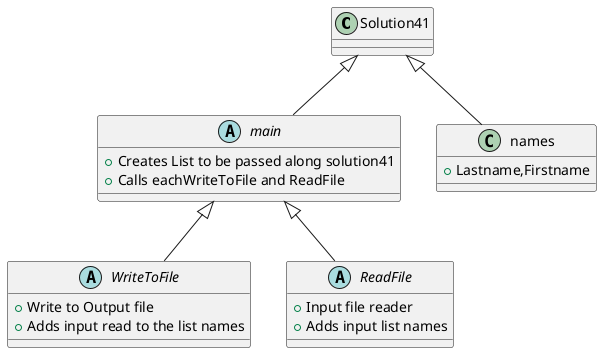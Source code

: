 @startuml
'https://plantuml.com/class-diagram

class Solution41{

}

Solution41 <|-- main
main <|-- WriteToFile
main <|-- ReadFile
Solution41 <|-- names

abstract ReadFile{
+Input file reader
+Adds input list names
}

abstract WriteToFile{
+Write to Output file
+Adds input read to the list names
}
abstract main{
+Creates List to be passed along solution41
+Calls eachWriteToFile and ReadFile
}

class names {
+Lastname,Firstname
}

@enduml